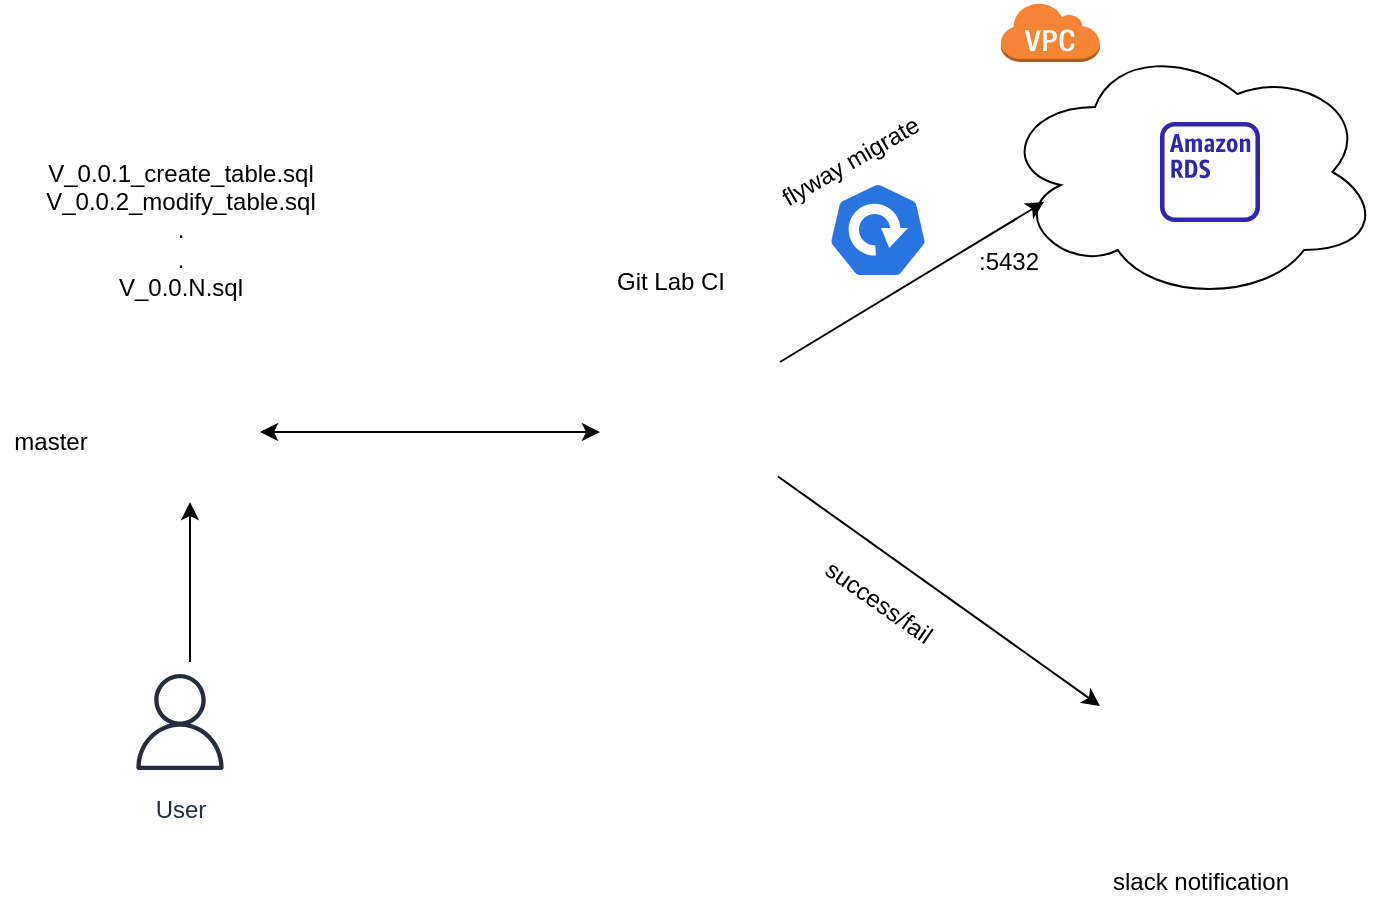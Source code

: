 <mxfile version="16.2.4" type="github">
  <diagram id="fBJdtx1RsMiiJEQBPnrH" name="Page-1">
    <mxGraphModel dx="1186" dy="764" grid="1" gridSize="10" guides="1" tooltips="1" connect="1" arrows="1" fold="1" page="1" pageScale="1" pageWidth="827" pageHeight="1169" math="0" shadow="0">
      <root>
        <mxCell id="0" />
        <mxCell id="1" parent="0" />
        <mxCell id="AUUI5qihKt2zQBkCmnpu-3" value="" style="shape=image;html=1;verticalAlign=top;verticalLabelPosition=bottom;labelBackgroundColor=#ffffff;imageAspect=0;aspect=fixed;image=https://cdn4.iconfinder.com/data/icons/socialcones/508/Gitlab-128.png" vertex="1" parent="1">
          <mxGeometry x="300" y="200.5" width="89" height="89" as="geometry" />
        </mxCell>
        <mxCell id="AUUI5qihKt2zQBkCmnpu-5" value="" style="outlineConnect=0;dashed=0;verticalLabelPosition=bottom;verticalAlign=top;align=center;html=1;shape=mxgraph.aws3.virtual_private_cloud;fillColor=#F58534;gradientColor=none;" vertex="1" parent="1">
          <mxGeometry x="500" y="30" width="50" height="30" as="geometry" />
        </mxCell>
        <mxCell id="AUUI5qihKt2zQBkCmnpu-7" value="" style="ellipse;shape=cloud;whiteSpace=wrap;html=1;" vertex="1" parent="1">
          <mxGeometry x="500" y="50" width="190" height="130" as="geometry" />
        </mxCell>
        <mxCell id="AUUI5qihKt2zQBkCmnpu-9" value="" style="sketch=0;outlineConnect=0;fontColor=#232F3E;gradientColor=none;fillColor=#2E27AD;strokeColor=none;dashed=0;verticalLabelPosition=bottom;verticalAlign=top;align=center;html=1;fontSize=12;fontStyle=0;aspect=fixed;pointerEvents=1;shape=mxgraph.aws4.rds_instance_alt;" vertex="1" parent="1">
          <mxGeometry x="580" y="90" width="50" height="50" as="geometry" />
        </mxCell>
        <mxCell id="AUUI5qihKt2zQBkCmnpu-10" value="" style="shape=image;html=1;verticalAlign=top;verticalLabelPosition=bottom;labelBackgroundColor=#ffffff;imageAspect=0;aspect=fixed;image=https://cdn2.iconfinder.com/data/icons/social-media-2285/512/1_Slack_colored_svg-128.png" vertex="1" parent="1">
          <mxGeometry x="550" y="360" width="88" height="88" as="geometry" />
        </mxCell>
        <mxCell id="AUUI5qihKt2zQBkCmnpu-12" value="" style="shape=image;html=1;verticalAlign=top;verticalLabelPosition=bottom;labelBackgroundColor=#ffffff;imageAspect=0;aspect=fixed;image=https://cdn4.iconfinder.com/data/icons/socialcones/508/Github-128.png" vertex="1" parent="1">
          <mxGeometry x="60" y="210" width="70" height="70" as="geometry" />
        </mxCell>
        <mxCell id="AUUI5qihKt2zQBkCmnpu-13" value="master" style="text;html=1;resizable=0;autosize=1;align=center;verticalAlign=middle;points=[];fillColor=none;strokeColor=none;rounded=0;" vertex="1" parent="1">
          <mxGeometry y="240" width="50" height="20" as="geometry" />
        </mxCell>
        <mxCell id="AUUI5qihKt2zQBkCmnpu-14" value="User" style="sketch=0;outlineConnect=0;fontColor=#232F3E;gradientColor=none;strokeColor=#232F3E;fillColor=#ffffff;dashed=0;verticalLabelPosition=bottom;verticalAlign=top;align=center;html=1;fontSize=12;fontStyle=0;aspect=fixed;shape=mxgraph.aws4.resourceIcon;resIcon=mxgraph.aws4.user;" vertex="1" parent="1">
          <mxGeometry x="60" y="360" width="60" height="60" as="geometry" />
        </mxCell>
        <mxCell id="AUUI5qihKt2zQBkCmnpu-15" value="" style="endArrow=classic;html=1;rounded=0;entryX=0.5;entryY=1;entryDx=0;entryDy=0;" edge="1" parent="1" target="AUUI5qihKt2zQBkCmnpu-12">
          <mxGeometry width="50" height="50" relative="1" as="geometry">
            <mxPoint x="95" y="360" as="sourcePoint" />
            <mxPoint x="150" y="310" as="targetPoint" />
          </mxGeometry>
        </mxCell>
        <mxCell id="AUUI5qihKt2zQBkCmnpu-16" value="Git Lab CI" style="text;html=1;resizable=0;autosize=1;align=center;verticalAlign=middle;points=[];fillColor=none;strokeColor=none;rounded=0;" vertex="1" parent="1">
          <mxGeometry x="300" y="160" width="70" height="20" as="geometry" />
        </mxCell>
        <mxCell id="AUUI5qihKt2zQBkCmnpu-17" value="" style="endArrow=classic;startArrow=classic;html=1;rounded=0;entryX=1;entryY=0.5;entryDx=0;entryDy=0;" edge="1" parent="1" source="AUUI5qihKt2zQBkCmnpu-3" target="AUUI5qihKt2zQBkCmnpu-12">
          <mxGeometry width="50" height="50" relative="1" as="geometry">
            <mxPoint x="390" y="420" as="sourcePoint" />
            <mxPoint x="440" y="370" as="targetPoint" />
          </mxGeometry>
        </mxCell>
        <mxCell id="AUUI5qihKt2zQBkCmnpu-18" value="" style="endArrow=classic;html=1;rounded=0;entryX=0.116;entryY=0.615;entryDx=0;entryDy=0;entryPerimeter=0;" edge="1" parent="1" target="AUUI5qihKt2zQBkCmnpu-7">
          <mxGeometry width="50" height="50" relative="1" as="geometry">
            <mxPoint x="390" y="210" as="sourcePoint" />
            <mxPoint x="440" y="370" as="targetPoint" />
          </mxGeometry>
        </mxCell>
        <mxCell id="AUUI5qihKt2zQBkCmnpu-19" value="" style="endArrow=classic;html=1;rounded=0;entryX=0;entryY=0.25;entryDx=0;entryDy=0;exitX=1;exitY=0.75;exitDx=0;exitDy=0;" edge="1" parent="1" source="AUUI5qihKt2zQBkCmnpu-3" target="AUUI5qihKt2zQBkCmnpu-10">
          <mxGeometry width="50" height="50" relative="1" as="geometry">
            <mxPoint x="390" y="420" as="sourcePoint" />
            <mxPoint x="440" y="370" as="targetPoint" />
          </mxGeometry>
        </mxCell>
        <mxCell id="AUUI5qihKt2zQBkCmnpu-20" value="" style="sketch=0;html=1;dashed=0;whitespace=wrap;fillColor=#2875E2;strokeColor=#ffffff;points=[[0.005,0.63,0],[0.1,0.2,0],[0.9,0.2,0],[0.5,0,0],[0.995,0.63,0],[0.72,0.99,0],[0.5,1,0],[0.28,0.99,0]];shape=mxgraph.kubernetes.icon;prIcon=deploy" vertex="1" parent="1">
          <mxGeometry x="414" y="120" width="50" height="48" as="geometry" />
        </mxCell>
        <mxCell id="AUUI5qihKt2zQBkCmnpu-21" value="flyway migrate&lt;br&gt;" style="text;html=1;resizable=0;autosize=1;align=center;verticalAlign=middle;points=[];fillColor=none;strokeColor=none;rounded=0;rotation=-30;" vertex="1" parent="1">
          <mxGeometry x="380" y="100" width="90" height="20" as="geometry" />
        </mxCell>
        <mxCell id="AUUI5qihKt2zQBkCmnpu-22" value="success/fail" style="text;html=1;resizable=0;autosize=1;align=center;verticalAlign=middle;points=[];fillColor=none;strokeColor=none;rounded=0;rotation=35;" vertex="1" parent="1">
          <mxGeometry x="399" y="320" width="80" height="20" as="geometry" />
        </mxCell>
        <mxCell id="AUUI5qihKt2zQBkCmnpu-23" value="slack notification" style="text;html=1;resizable=0;autosize=1;align=center;verticalAlign=middle;points=[];fillColor=none;strokeColor=none;rounded=0;rotation=0;" vertex="1" parent="1">
          <mxGeometry x="550" y="460" width="100" height="20" as="geometry" />
        </mxCell>
        <mxCell id="AUUI5qihKt2zQBkCmnpu-24" value="V_0.0.1_create_table.sql&lt;br&gt;V_0.0.2_modify_table.sql&lt;br&gt;.&lt;br&gt;.&lt;br&gt;V_0.0.N.sql" style="text;html=1;resizable=0;autosize=1;align=center;verticalAlign=middle;points=[];fillColor=none;strokeColor=none;rounded=0;" vertex="1" parent="1">
          <mxGeometry x="15" y="104" width="150" height="80" as="geometry" />
        </mxCell>
        <mxCell id="AUUI5qihKt2zQBkCmnpu-25" value=":5432&lt;br&gt;" style="text;html=1;resizable=0;autosize=1;align=center;verticalAlign=middle;points=[];fillColor=none;strokeColor=none;rounded=0;" vertex="1" parent="1">
          <mxGeometry x="479" y="150" width="50" height="20" as="geometry" />
        </mxCell>
      </root>
    </mxGraphModel>
  </diagram>
</mxfile>
